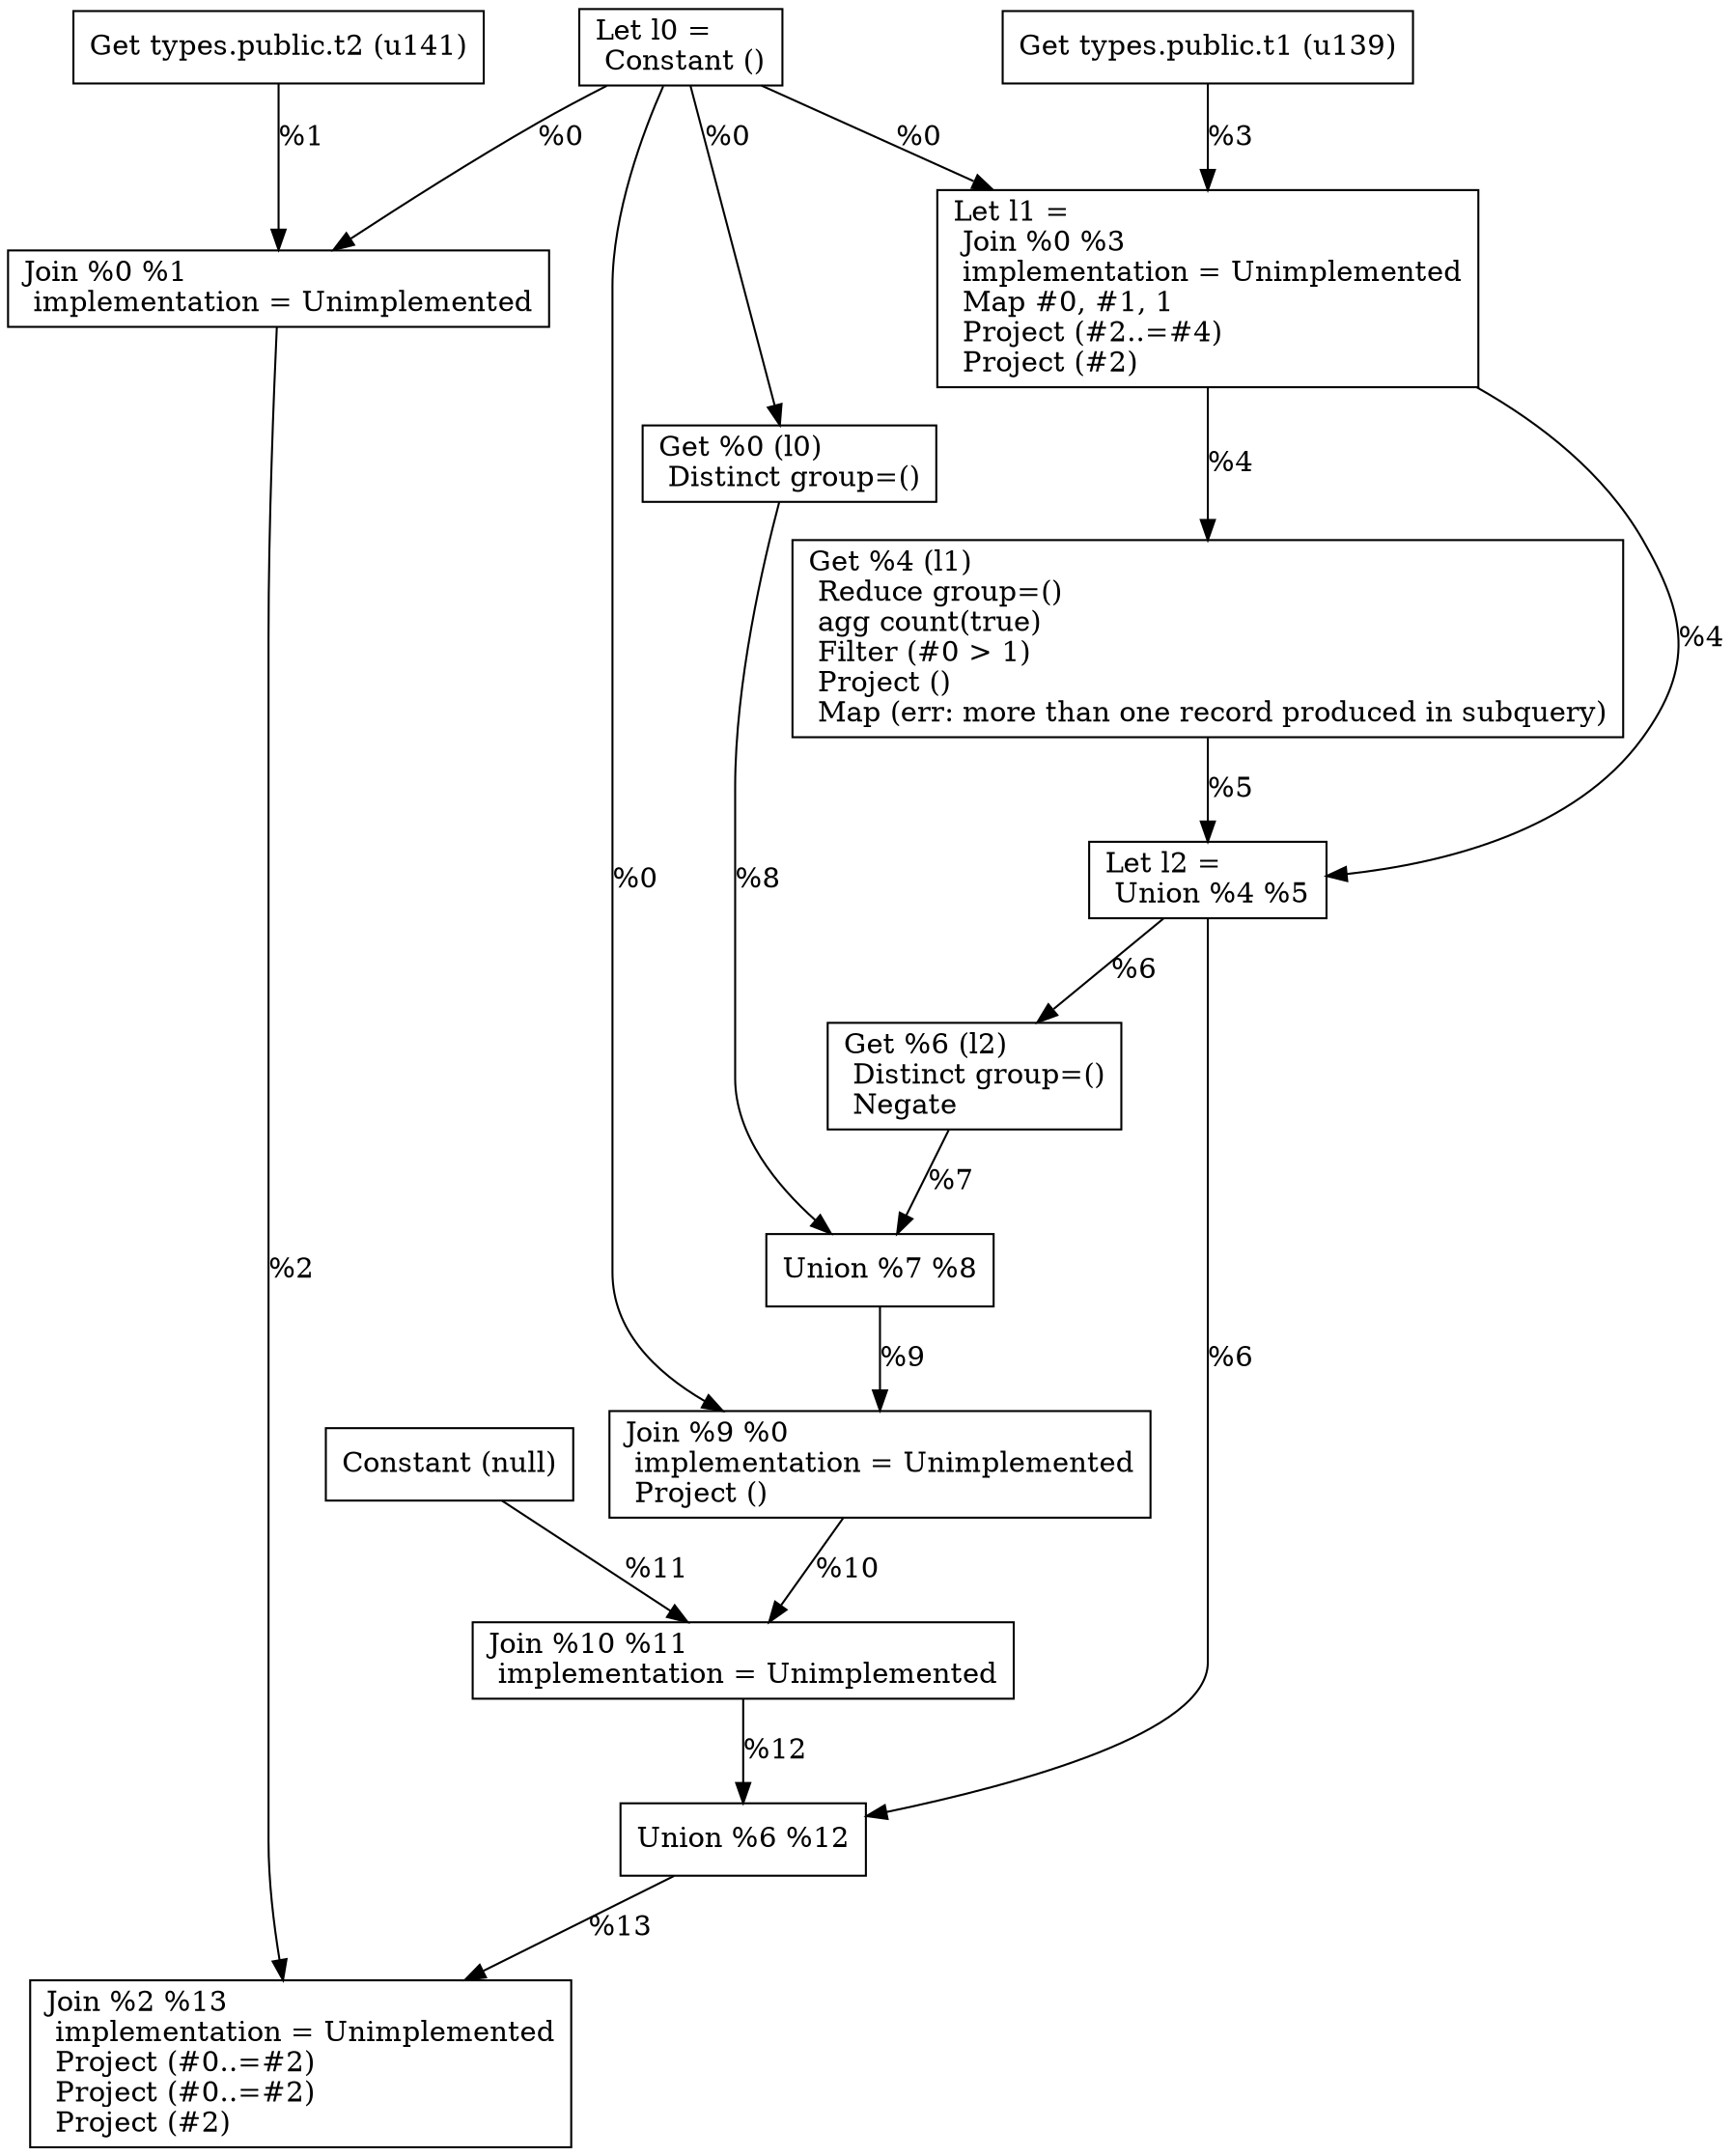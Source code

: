 digraph G {
    node0 [shape = record, label="Let l0 =\l Constant ()\l"]
    node1 [shape = record, label=" Get types.public.t2 (u141)\l"]
    node2 [shape = record, label=" Join %0 %1\l  implementation = Unimplemented\l"]
    node3 [shape = record, label=" Get types.public.t1 (u139)\l"]
    node4 [shape = record, label="Let l1 =\l Join %0 %3\l  implementation = Unimplemented\l Map #0, #1, 1\l Project (#2..=#4)\l Project (#2)\l"]
    node5 [shape = record, label=" Get %4 (l1)\l Reduce group=()\l  agg count(true)\l Filter (#0 \> 1)\l Project ()\l Map (err: more than one record produced in subquery)\l"]
    node6 [shape = record, label="Let l2 =\l Union %4 %5\l"]
    node7 [shape = record, label=" Get %6 (l2)\l Distinct group=()\l Negate\l"]
    node8 [shape = record, label=" Get %0 (l0)\l Distinct group=()\l"]
    node9 [shape = record, label=" Union %7 %8\l"]
    node10 [shape = record, label=" Join %9 %0\l  implementation = Unimplemented\l Project ()\l"]
    node11 [shape = record, label=" Constant (null)\l"]
    node12 [shape = record, label=" Join %10 %11\l  implementation = Unimplemented\l"]
    node13 [shape = record, label=" Union %6 %12\l"]
    node14 [shape = record, label=" Join %2 %13\l  implementation = Unimplemented\l Project (#0..=#2)\l Project (#0..=#2)\l Project (#2)\l"]
    node0 -> node4 [label = "%0\l"]
    node1 -> node2 [label = "%1\l"]
    node6 -> node7 [label = "%6\l"]
    node3 -> node4 [label = "%3\l"]
    node4 -> node6 [label = "%4\l"]
    node2 -> node14 [label = "%2\l"]
    node11 -> node12 [label = "%11\l"]
    node12 -> node13 [label = "%12\l"]
    node0 -> node2 [label = "%0\l"]
    node7 -> node9 [label = "%7\l"]
    node5 -> node6 [label = "%5\l"]
    node9 -> node10 [label = "%9\l"]
    node8 -> node9 [label = "%8\l"]
    node4 -> node5 [label = "%4\l"]
    node6 -> node13 [label = "%6\l"]
    node10 -> node12 [label = "%10\l"]
    node13 -> node14 [label = "%13\l"]
    node0 -> node10 [label = "%0\l"]
    node0 -> node8 [label = "%0\l"]
}
